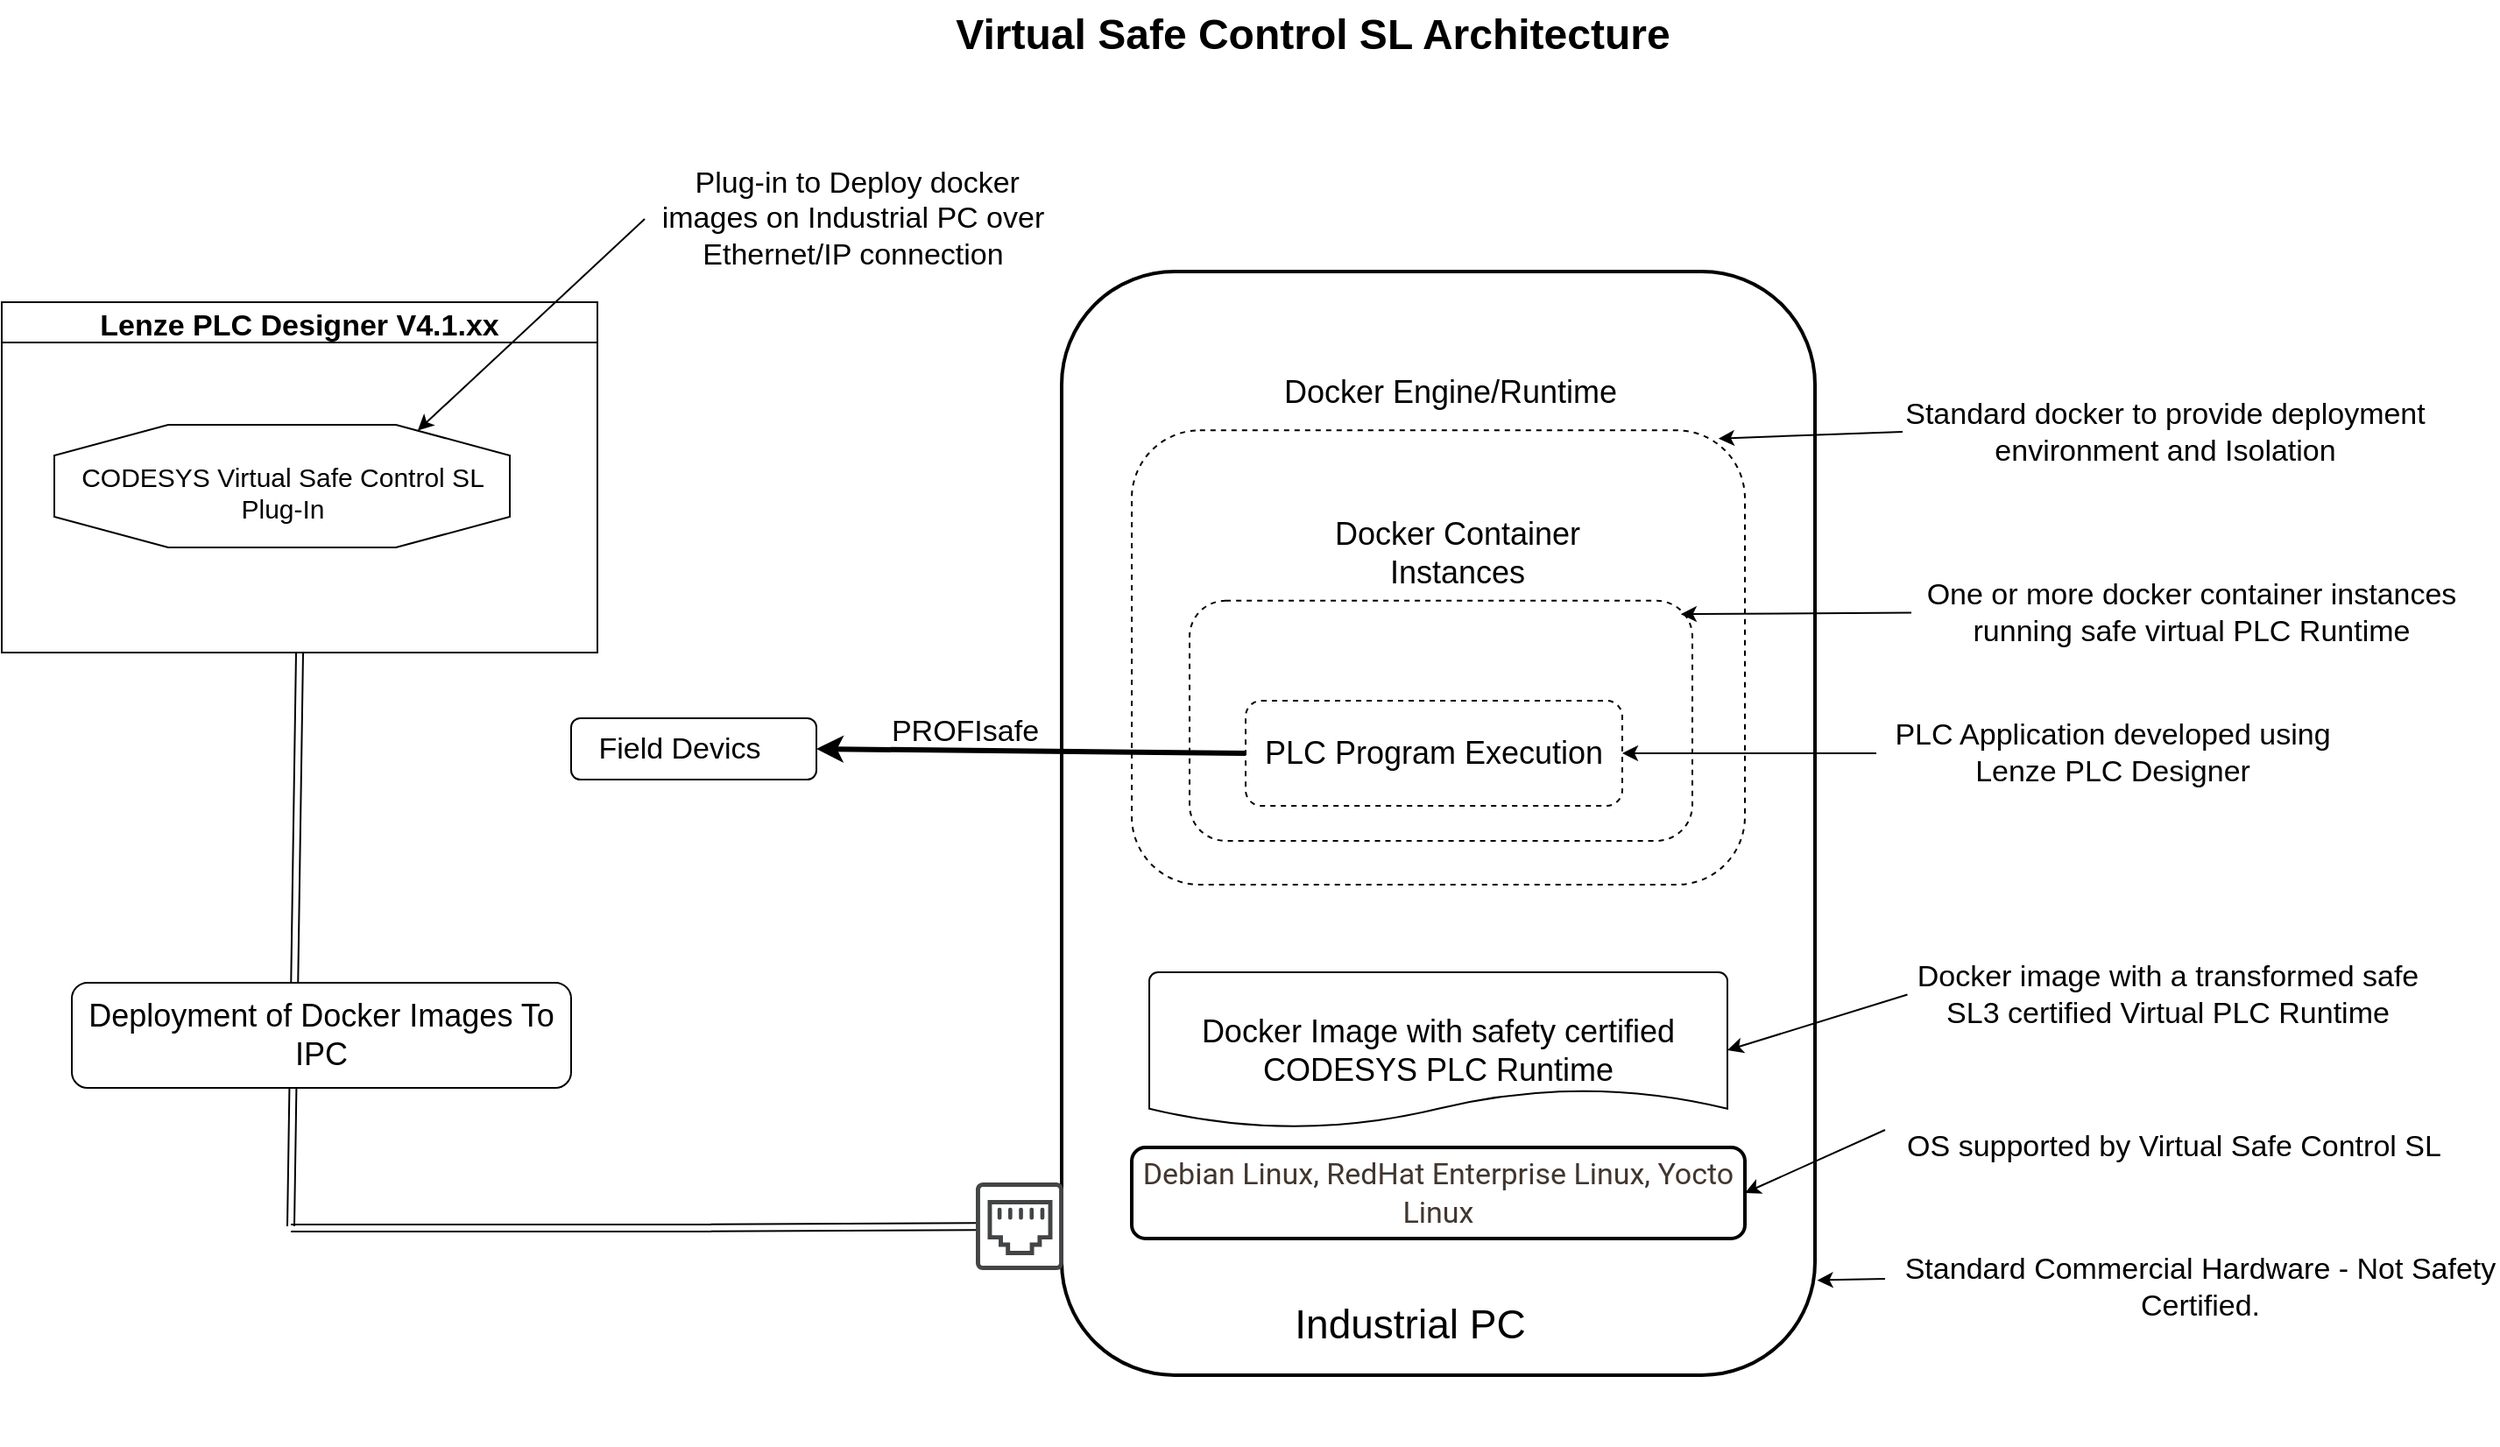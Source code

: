 <mxfile version="27.2.0">
  <diagram name="Page-1" id="D7aggsgGusqNKwHGmpUE">
    <mxGraphModel dx="1610" dy="820" grid="1" gridSize="10" guides="1" tooltips="1" connect="1" arrows="1" fold="1" page="1" pageScale="1" pageWidth="3300" pageHeight="4681" math="0" shadow="0">
      <root>
        <mxCell id="0" />
        <mxCell id="1" parent="0" />
        <mxCell id="2XYO7jUWF8z6qgWEu6B7-32" value="" style="rounded=1;whiteSpace=wrap;html=1;labelBackgroundColor=none;strokeWidth=2;" parent="1" vertex="1">
          <mxGeometry x="640" y="185" width="430" height="630" as="geometry" />
        </mxCell>
        <mxCell id="2XYO7jUWF8z6qgWEu6B7-1" value="Lenze PLC Designer V4.1.xx" style="swimlane;fontSize=17;labelBackgroundColor=none;" parent="1" vertex="1">
          <mxGeometry x="35" y="202.5" width="340" height="200" as="geometry" />
        </mxCell>
        <mxCell id="cCYtjRuljg_lO-Vk8n9Z-22" value="" style="group;labelBackgroundColor=none;" vertex="1" connectable="0" parent="2XYO7jUWF8z6qgWEu6B7-1">
          <mxGeometry x="30" y="70" width="260" height="70" as="geometry" />
        </mxCell>
        <mxCell id="2XYO7jUWF8z6qgWEu6B7-2" value="&lt;h2 style=&quot;text-wrap-mode: wrap; box-sizing: border-box; font-family: Montserrat, sans-serif; line-height: 1.1; color: rgb(51, 51, 51); margin-top: 20px; margin-bottom: 10px; text-align: start; background-color: rgb(255, 255, 255);&quot;&gt;&lt;br&gt;&lt;/h2&gt;" style="verticalLabelPosition=bottom;verticalAlign=top;html=1;shape=mxgraph.basic.polygon;polyCoords=[[0.25,0],[0.75,0],[1,0.25],[1,0.75],[0.75,1],[0.25,1],[0,0.75],[0,0.25]];polyline=0;labelBackgroundColor=none;" parent="cCYtjRuljg_lO-Vk8n9Z-22" vertex="1">
          <mxGeometry width="260" height="70" as="geometry" />
        </mxCell>
        <mxCell id="2XYO7jUWF8z6qgWEu6B7-3" value="CODESYS Virtual Safe Control SL Plug-In" style="text;html=1;align=center;verticalAlign=middle;whiteSpace=wrap;rounded=0;fontSize=15;labelBackgroundColor=none;" parent="cCYtjRuljg_lO-Vk8n9Z-22" vertex="1">
          <mxGeometry x="11.209" y="15.558" width="239.161" height="45.692" as="geometry" />
        </mxCell>
        <mxCell id="2XYO7jUWF8z6qgWEu6B7-11" value="" style="shape=link;html=1;rounded=0;exitX=0.5;exitY=1;exitDx=0;exitDy=0;labelBackgroundColor=none;fontColor=default;" parent="1" source="2XYO7jUWF8z6qgWEu6B7-1" edge="1">
          <mxGeometry width="100" relative="1" as="geometry">
            <mxPoint x="380" y="515" as="sourcePoint" />
            <mxPoint x="200" y="730" as="targetPoint" />
          </mxGeometry>
        </mxCell>
        <mxCell id="2XYO7jUWF8z6qgWEu6B7-12" value="" style="shape=link;html=1;rounded=0;labelBackgroundColor=none;fontColor=default;" parent="1" target="cCYtjRuljg_lO-Vk8n9Z-25" edge="1">
          <mxGeometry width="100" relative="1" as="geometry">
            <mxPoint x="439.807" y="730.903" as="sourcePoint" />
            <mxPoint x="600" y="730.122" as="targetPoint" />
          </mxGeometry>
        </mxCell>
        <mxCell id="2XYO7jUWF8z6qgWEu6B7-30" style="edgeStyle=orthogonalEdgeStyle;rounded=0;orthogonalLoop=1;jettySize=auto;html=1;labelBackgroundColor=none;fontColor=default;" parent="1" edge="1">
          <mxGeometry relative="1" as="geometry">
            <mxPoint x="860" y="325" as="targetPoint" />
            <mxPoint x="860" y="335" as="sourcePoint" />
          </mxGeometry>
        </mxCell>
        <mxCell id="2XYO7jUWF8z6qgWEu6B7-15" value="&lt;span style=&quot;color: rgb(65, 54, 47); font-family: Roboto, Helvetica, Arial, sans-serif; text-align: start; background-color: rgb(255, 255, 255);&quot;&gt;&lt;font&gt;Debian Linux, RedHat Enterprise Linux, Yocto Linux&lt;/font&gt;&lt;/span&gt;" style="rounded=1;whiteSpace=wrap;html=1;fontSize=17;strokeWidth=2;labelBackgroundColor=none;" parent="1" vertex="1">
          <mxGeometry x="680" y="685" width="350" height="52" as="geometry" />
        </mxCell>
        <mxCell id="2XYO7jUWF8z6qgWEu6B7-23" value="&lt;font style=&quot;font-size: 18px;&quot;&gt;Deployment of Docker Images To IPC&lt;/font&gt;" style="rounded=1;whiteSpace=wrap;html=1;fontSize=14;labelBackgroundColor=none;" parent="1" vertex="1">
          <mxGeometry x="75" y="591" width="285" height="60" as="geometry" />
        </mxCell>
        <mxCell id="2XYO7jUWF8z6qgWEu6B7-40" value="" style="shape=link;html=1;rounded=0;labelBackgroundColor=none;fontColor=default;" parent="1" edge="1">
          <mxGeometry width="100" relative="1" as="geometry">
            <mxPoint x="200" y="731" as="sourcePoint" />
            <mxPoint x="440" y="731" as="targetPoint" />
          </mxGeometry>
        </mxCell>
        <mxCell id="2XYO7jUWF8z6qgWEu6B7-42" value="" style="endArrow=classic;html=1;rounded=0;entryX=1;entryY=0.5;entryDx=0;entryDy=0;labelBackgroundColor=none;fontColor=default;" parent="1" target="2XYO7jUWF8z6qgWEu6B7-15" edge="1">
          <mxGeometry width="50" height="50" relative="1" as="geometry">
            <mxPoint x="1110" y="675" as="sourcePoint" />
            <mxPoint x="1240" y="705" as="targetPoint" />
          </mxGeometry>
        </mxCell>
        <mxCell id="2XYO7jUWF8z6qgWEu6B7-43" value="OS supported by Virtual Safe Control SL" style="text;html=1;align=center;verticalAlign=middle;whiteSpace=wrap;rounded=0;fontSize=17;labelBackgroundColor=none;" parent="1" vertex="1">
          <mxGeometry x="1105" y="665" width="340" height="40" as="geometry" />
        </mxCell>
        <mxCell id="2XYO7jUWF8z6qgWEu6B7-45" value="Standard docker to provide deployment environment and Isolation" style="text;html=1;align=center;verticalAlign=middle;whiteSpace=wrap;rounded=0;fontSize=17;labelBackgroundColor=none;" parent="1" vertex="1">
          <mxGeometry x="1120" y="255" width="300" height="43" as="geometry" />
        </mxCell>
        <mxCell id="2XYO7jUWF8z6qgWEu6B7-44" value="" style="endArrow=classic;html=1;rounded=0;entryX=0.957;entryY=0.018;entryDx=0;entryDy=0;exitX=0;exitY=0.5;exitDx=0;exitDy=0;entryPerimeter=0;labelBackgroundColor=none;fontColor=default;" parent="1" source="2XYO7jUWF8z6qgWEu6B7-45" target="2XYO7jUWF8z6qgWEu6B7-20" edge="1">
          <mxGeometry width="50" height="50" relative="1" as="geometry">
            <mxPoint x="1140" y="605" as="sourcePoint" />
            <mxPoint x="1160" y="675" as="targetPoint" />
          </mxGeometry>
        </mxCell>
        <mxCell id="Ht5hQlZElxFA4eWta5OK-2" value="PLC Application developed using Lenze PLC Designer" style="text;html=1;align=center;verticalAlign=middle;whiteSpace=wrap;rounded=0;fontSize=17;labelBackgroundColor=none;" parent="1" vertex="1">
          <mxGeometry x="1105" y="440" width="270" height="40" as="geometry" />
        </mxCell>
        <mxCell id="Ht5hQlZElxFA4eWta5OK-6" value="One or more docker container instances running safe virtual PLC Runtime" style="text;html=1;align=center;verticalAlign=middle;whiteSpace=wrap;rounded=0;fontSize=17;labelBackgroundColor=none;" parent="1" vertex="1">
          <mxGeometry x="1125" y="345" width="320" height="69.5" as="geometry" />
        </mxCell>
        <mxCell id="Ht5hQlZElxFA4eWta5OK-7" value="" style="endArrow=classic;html=1;rounded=0;entryX=1;entryY=0.5;entryDx=0;entryDy=0;exitX=0;exitY=0.5;exitDx=0;exitDy=0;entryPerimeter=0;labelBackgroundColor=none;fontColor=default;" parent="1" source="Ht5hQlZElxFA4eWta5OK-8" edge="1" target="cCYtjRuljg_lO-Vk8n9Z-20">
          <mxGeometry width="50" height="50" relative="1" as="geometry">
            <mxPoint x="1122.75" y="529" as="sourcePoint" />
            <mxPoint x="995.5" y="600.5" as="targetPoint" />
          </mxGeometry>
        </mxCell>
        <mxCell id="Ht5hQlZElxFA4eWta5OK-8" value="Docker image with a transformed safe SL3 certified Virtual PLC Runtime" style="text;html=1;align=center;verticalAlign=middle;whiteSpace=wrap;rounded=0;fontSize=17;labelBackgroundColor=none;" parent="1" vertex="1">
          <mxGeometry x="1122.75" y="577.75" width="297.25" height="40" as="geometry" />
        </mxCell>
        <mxCell id="cCYtjRuljg_lO-Vk8n9Z-3" value="" style="group;labelBackgroundColor=none;" vertex="1" connectable="0" parent="1">
          <mxGeometry x="700" y="200" width="350" height="335" as="geometry" />
        </mxCell>
        <mxCell id="2XYO7jUWF8z6qgWEu6B7-20" value="" style="rounded=1;whiteSpace=wrap;html=1;fontSize=14;dashed=1;labelBackgroundColor=none;" parent="cCYtjRuljg_lO-Vk8n9Z-3" vertex="1">
          <mxGeometry x="-20" y="75.645" width="350" height="259.355" as="geometry" />
        </mxCell>
        <mxCell id="2XYO7jUWF8z6qgWEu6B7-25" value="" style="rounded=1;whiteSpace=wrap;html=1;fontSize=14;dashed=1;labelBackgroundColor=none;" parent="cCYtjRuljg_lO-Vk8n9Z-3" vertex="1">
          <mxGeometry x="13" y="172.9" width="287" height="137.1" as="geometry" />
        </mxCell>
        <mxCell id="2XYO7jUWF8z6qgWEu6B7-35" value="&lt;font style=&quot;font-size: 18px;&quot;&gt;PLC Program Execution&lt;/font&gt;" style="rounded=1;whiteSpace=wrap;html=1;fontSize=14;dashed=1;labelBackgroundColor=none;" parent="cCYtjRuljg_lO-Vk8n9Z-3" vertex="1">
          <mxGeometry x="45" y="230" width="215" height="60" as="geometry" />
        </mxCell>
        <mxCell id="cCYtjRuljg_lO-Vk8n9Z-1" value="Docker Engine/Runtime" style="text;html=1;align=center;verticalAlign=middle;whiteSpace=wrap;rounded=0;fontSize=18;labelBackgroundColor=none;" vertex="1" parent="cCYtjRuljg_lO-Vk8n9Z-3">
          <mxGeometry x="52" y="32.419" width="220" height="43.226" as="geometry" />
        </mxCell>
        <mxCell id="cCYtjRuljg_lO-Vk8n9Z-2" value="Docker Container Instances" style="text;html=1;align=center;verticalAlign=middle;whiteSpace=wrap;rounded=0;fontSize=18;labelBackgroundColor=none;" vertex="1" parent="cCYtjRuljg_lO-Vk8n9Z-3">
          <mxGeometry x="55.5" y="118.871" width="220" height="54.032" as="geometry" />
        </mxCell>
        <mxCell id="Ht5hQlZElxFA4eWta5OK-1" value="" style="endArrow=classic;html=1;rounded=0;entryX=1;entryY=0.5;entryDx=0;entryDy=0;exitX=0;exitY=0.5;exitDx=0;exitDy=0;labelBackgroundColor=none;fontColor=default;" parent="1" source="Ht5hQlZElxFA4eWta5OK-2" edge="1" target="2XYO7jUWF8z6qgWEu6B7-35">
          <mxGeometry width="50" height="50" relative="1" as="geometry">
            <mxPoint x="1150" y="333" as="sourcePoint" />
            <mxPoint x="1032" y="329" as="targetPoint" />
          </mxGeometry>
        </mxCell>
        <mxCell id="Ht5hQlZElxFA4eWta5OK-5" value="" style="endArrow=classic;html=1;rounded=0;entryX=0.977;entryY=0.056;entryDx=0;entryDy=0;exitX=0;exitY=0.5;exitDx=0;exitDy=0;entryPerimeter=0;labelBackgroundColor=none;fontColor=default;" parent="1" source="Ht5hQlZElxFA4eWta5OK-6" edge="1" target="2XYO7jUWF8z6qgWEu6B7-25">
          <mxGeometry width="50" height="50" relative="1" as="geometry">
            <mxPoint x="1147" y="421.5" as="sourcePoint" />
            <mxPoint x="1037" y="417.5" as="targetPoint" />
          </mxGeometry>
        </mxCell>
        <mxCell id="cCYtjRuljg_lO-Vk8n9Z-4" value="" style="endArrow=classic;html=1;rounded=0;entryX=1.003;entryY=0.914;entryDx=0;entryDy=0;labelBackgroundColor=none;fontColor=default;entryPerimeter=0;" edge="1" parent="1" target="2XYO7jUWF8z6qgWEu6B7-32">
          <mxGeometry width="50" height="50" relative="1" as="geometry">
            <mxPoint x="1110" y="760" as="sourcePoint" />
            <mxPoint x="1070.0" y="893" as="targetPoint" />
          </mxGeometry>
        </mxCell>
        <mxCell id="cCYtjRuljg_lO-Vk8n9Z-5" value="Standard Commercial Hardware - Not Safety Certified." style="text;html=1;align=center;verticalAlign=middle;whiteSpace=wrap;rounded=0;fontSize=17;labelBackgroundColor=none;" vertex="1" parent="1">
          <mxGeometry x="1120" y="745" width="340" height="40" as="geometry" />
        </mxCell>
        <mxCell id="cCYtjRuljg_lO-Vk8n9Z-6" value="&amp;nbsp;Plug-in to Deploy docker images on Industrial PC over Ethernet/IP connection" style="text;html=1;align=center;verticalAlign=middle;whiteSpace=wrap;rounded=0;fontSize=17;labelBackgroundColor=none;" vertex="1" parent="1">
          <mxGeometry x="402" y="120" width="238" height="70" as="geometry" />
        </mxCell>
        <mxCell id="cCYtjRuljg_lO-Vk8n9Z-7" value="" style="endArrow=classic;html=1;rounded=0;entryX=0.798;entryY=0.046;entryDx=0;entryDy=0;exitX=0;exitY=0.5;exitDx=0;exitDy=0;entryPerimeter=0;labelBackgroundColor=none;fontColor=default;" edge="1" parent="1" source="cCYtjRuljg_lO-Vk8n9Z-6" target="2XYO7jUWF8z6qgWEu6B7-2">
          <mxGeometry width="50" height="50" relative="1" as="geometry">
            <mxPoint x="535" y="410" as="sourcePoint" />
            <mxPoint x="410" y="85" as="targetPoint" />
          </mxGeometry>
        </mxCell>
        <mxCell id="cCYtjRuljg_lO-Vk8n9Z-8" value="" style="rounded=1;whiteSpace=wrap;html=1;labelBackgroundColor=none;" vertex="1" parent="1">
          <mxGeometry x="360" y="440" width="140" height="35" as="geometry" />
        </mxCell>
        <mxCell id="cCYtjRuljg_lO-Vk8n9Z-15" value="Field Devics" style="text;html=1;align=center;verticalAlign=middle;whiteSpace=wrap;rounded=0;fontSize=17;labelBackgroundColor=none;" vertex="1" parent="1">
          <mxGeometry x="367" y="435" width="110" height="45" as="geometry" />
        </mxCell>
        <mxCell id="cCYtjRuljg_lO-Vk8n9Z-17" value="" style="endArrow=classic;html=1;rounded=0;strokeWidth=3;exitX=0;exitY=0.5;exitDx=0;exitDy=0;entryX=1;entryY=0.5;entryDx=0;entryDy=0;labelBackgroundColor=none;fontColor=default;" edge="1" parent="1" source="2XYO7jUWF8z6qgWEu6B7-35" target="cCYtjRuljg_lO-Vk8n9Z-8">
          <mxGeometry width="50" height="50" relative="1" as="geometry">
            <mxPoint x="880" y="855" as="sourcePoint" />
            <mxPoint x="970" y="815" as="targetPoint" />
          </mxGeometry>
        </mxCell>
        <mxCell id="cCYtjRuljg_lO-Vk8n9Z-19" value="PROFIsafe" style="text;html=1;align=center;verticalAlign=middle;whiteSpace=wrap;rounded=0;fontSize=17;labelBackgroundColor=none;" vertex="1" parent="1">
          <mxGeometry x="530" y="428" width="110" height="40" as="geometry" />
        </mxCell>
        <mxCell id="cCYtjRuljg_lO-Vk8n9Z-20" value="&lt;span style=&quot;font-size: 18px;&quot;&gt;Docker Image with safety certified CODESYS PLC Runtime&lt;/span&gt;" style="strokeWidth=1;html=1;shape=mxgraph.flowchart.document2;whiteSpace=wrap;size=0.25;labelBackgroundColor=none;" vertex="1" parent="1">
          <mxGeometry x="690" y="585" width="330" height="89" as="geometry" />
        </mxCell>
        <mxCell id="cCYtjRuljg_lO-Vk8n9Z-23" value="&#xa;&lt;span style=&quot;font-family: Helvetica; font-style: normal; font-variant-ligatures: normal; font-variant-caps: normal; font-weight: 400; letter-spacing: normal; orphans: 2; text-align: center; text-indent: 0px; text-transform: none; widows: 2; word-spacing: 0px; -webkit-text-stroke-width: 0px; white-space: normal; text-decoration-thickness: initial; text-decoration-style: initial; text-decoration-color: initial; float: none; display: inline !important;&quot;&gt;Industrial PC&lt;/span&gt;&#xa;&#xa;" style="text;html=1;align=center;verticalAlign=middle;rounded=0;fontSize=23;labelBackgroundColor=none;strokeWidth=0;strokeColor=none;fontColor=default;labelBorderColor=none;whiteSpace=wrap;textShadow=0;" vertex="1" parent="1">
          <mxGeometry x="744" y="775" width="190" height="50" as="geometry" />
        </mxCell>
        <mxCell id="cCYtjRuljg_lO-Vk8n9Z-25" value="" style="sketch=0;pointerEvents=1;shadow=0;dashed=0;html=1;strokeColor=none;fillColor=#434445;aspect=fixed;labelPosition=center;verticalLabelPosition=bottom;verticalAlign=top;align=center;outlineConnect=0;shape=mxgraph.vvd.ethernet_port;" vertex="1" parent="1">
          <mxGeometry x="591" y="705" width="50" height="50" as="geometry" />
        </mxCell>
        <mxCell id="cCYtjRuljg_lO-Vk8n9Z-27" value="Virtual Safe Control SL Architecture" style="text;strokeColor=none;fillColor=none;html=1;fontSize=24;fontStyle=1;verticalAlign=middle;align=center;" vertex="1" parent="1">
          <mxGeometry x="570" y="30" width="426" height="40" as="geometry" />
        </mxCell>
      </root>
    </mxGraphModel>
  </diagram>
</mxfile>
